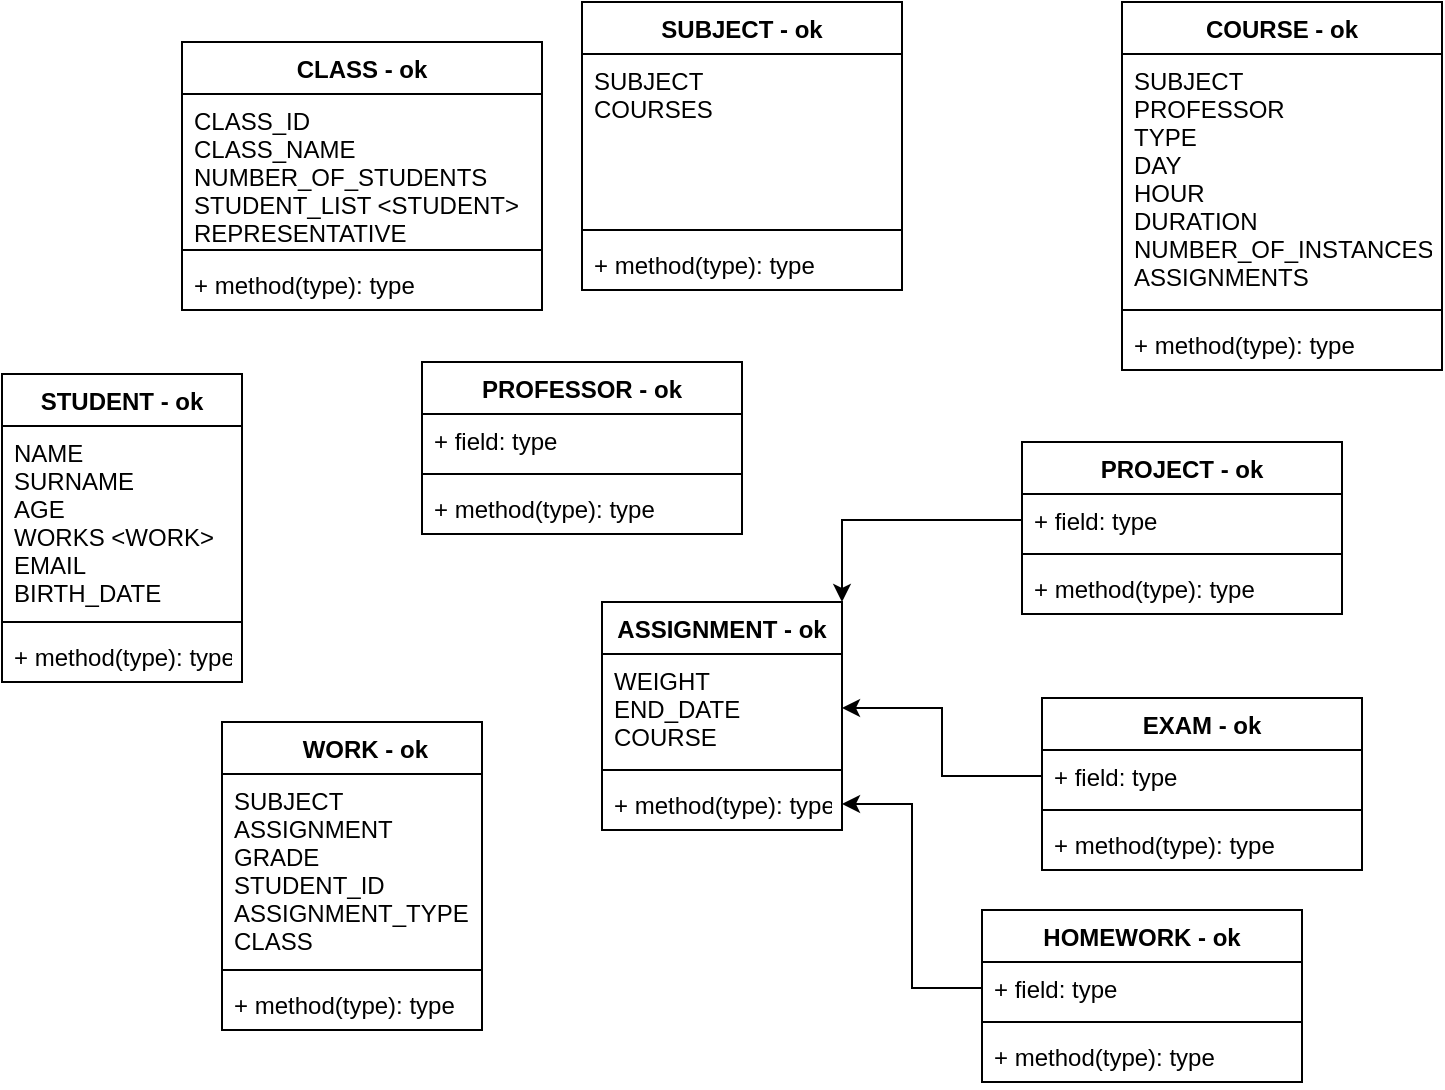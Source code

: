 <mxfile version="17.1.3" type="device"><diagram id="C5RBs43oDa-KdzZeNtuy" name="Page-1"><mxGraphModel dx="566" dy="660" grid="1" gridSize="10" guides="1" tooltips="1" connect="1" arrows="1" fold="1" page="1" pageScale="1" pageWidth="1169" pageHeight="827" math="0" shadow="0"><root><mxCell id="WIyWlLk6GJQsqaUBKTNV-0"/><mxCell id="WIyWlLk6GJQsqaUBKTNV-1" parent="WIyWlLk6GJQsqaUBKTNV-0"/><mxCell id="YUrH9EbM3QsyhuZnRjD7-0" value="PROFESSOR - ok" style="swimlane;fontStyle=1;align=center;verticalAlign=top;childLayout=stackLayout;horizontal=1;startSize=26;horizontalStack=0;resizeParent=1;resizeParentMax=0;resizeLast=0;collapsible=1;marginBottom=0;" vertex="1" parent="WIyWlLk6GJQsqaUBKTNV-1"><mxGeometry x="280" y="210" width="160" height="86" as="geometry"/></mxCell><mxCell id="YUrH9EbM3QsyhuZnRjD7-1" value="+ field: type" style="text;strokeColor=none;fillColor=none;align=left;verticalAlign=top;spacingLeft=4;spacingRight=4;overflow=hidden;rotatable=0;points=[[0,0.5],[1,0.5]];portConstraint=eastwest;" vertex="1" parent="YUrH9EbM3QsyhuZnRjD7-0"><mxGeometry y="26" width="160" height="26" as="geometry"/></mxCell><mxCell id="YUrH9EbM3QsyhuZnRjD7-2" value="" style="line;strokeWidth=1;fillColor=none;align=left;verticalAlign=middle;spacingTop=-1;spacingLeft=3;spacingRight=3;rotatable=0;labelPosition=right;points=[];portConstraint=eastwest;" vertex="1" parent="YUrH9EbM3QsyhuZnRjD7-0"><mxGeometry y="52" width="160" height="8" as="geometry"/></mxCell><mxCell id="YUrH9EbM3QsyhuZnRjD7-3" value="+ method(type): type" style="text;strokeColor=none;fillColor=none;align=left;verticalAlign=top;spacingLeft=4;spacingRight=4;overflow=hidden;rotatable=0;points=[[0,0.5],[1,0.5]];portConstraint=eastwest;" vertex="1" parent="YUrH9EbM3QsyhuZnRjD7-0"><mxGeometry y="60" width="160" height="26" as="geometry"/></mxCell><mxCell id="YUrH9EbM3QsyhuZnRjD7-4" value="STUDENT - ok" style="swimlane;fontStyle=1;align=center;verticalAlign=top;childLayout=stackLayout;horizontal=1;startSize=26;horizontalStack=0;resizeParent=1;resizeParentMax=0;resizeLast=0;collapsible=1;marginBottom=0;" vertex="1" parent="WIyWlLk6GJQsqaUBKTNV-1"><mxGeometry x="70" y="216" width="120" height="154" as="geometry"/></mxCell><mxCell id="YUrH9EbM3QsyhuZnRjD7-5" value="NAME&#10;SURNAME&#10;AGE&#10;WORKS &lt;WORK&gt;&#10;EMAIL&#10;BIRTH_DATE" style="text;strokeColor=none;fillColor=none;align=left;verticalAlign=top;spacingLeft=4;spacingRight=4;overflow=hidden;rotatable=0;points=[[0,0.5],[1,0.5]];portConstraint=eastwest;" vertex="1" parent="YUrH9EbM3QsyhuZnRjD7-4"><mxGeometry y="26" width="120" height="94" as="geometry"/></mxCell><mxCell id="YUrH9EbM3QsyhuZnRjD7-6" value="" style="line;strokeWidth=1;fillColor=none;align=left;verticalAlign=middle;spacingTop=-1;spacingLeft=3;spacingRight=3;rotatable=0;labelPosition=right;points=[];portConstraint=eastwest;" vertex="1" parent="YUrH9EbM3QsyhuZnRjD7-4"><mxGeometry y="120" width="120" height="8" as="geometry"/></mxCell><mxCell id="YUrH9EbM3QsyhuZnRjD7-7" value="+ method(type): type" style="text;strokeColor=none;fillColor=none;align=left;verticalAlign=top;spacingLeft=4;spacingRight=4;overflow=hidden;rotatable=0;points=[[0,0.5],[1,0.5]];portConstraint=eastwest;" vertex="1" parent="YUrH9EbM3QsyhuZnRjD7-4"><mxGeometry y="128" width="120" height="26" as="geometry"/></mxCell><mxCell id="YUrH9EbM3QsyhuZnRjD7-8" value="    WORK - ok" style="swimlane;fontStyle=1;align=center;verticalAlign=top;childLayout=stackLayout;horizontal=1;startSize=26;horizontalStack=0;resizeParent=1;resizeParentMax=0;resizeLast=0;collapsible=1;marginBottom=0;" vertex="1" parent="WIyWlLk6GJQsqaUBKTNV-1"><mxGeometry x="180" y="390" width="130" height="154" as="geometry"/></mxCell><mxCell id="YUrH9EbM3QsyhuZnRjD7-9" value="SUBJECT&#10;ASSIGNMENT&#10;GRADE&#10;STUDENT_ID&#10;ASSIGNMENT_TYPE&#10;CLASS" style="text;strokeColor=none;fillColor=none;align=left;verticalAlign=top;spacingLeft=4;spacingRight=4;overflow=hidden;rotatable=0;points=[[0,0.5],[1,0.5]];portConstraint=eastwest;" vertex="1" parent="YUrH9EbM3QsyhuZnRjD7-8"><mxGeometry y="26" width="130" height="94" as="geometry"/></mxCell><mxCell id="YUrH9EbM3QsyhuZnRjD7-10" value="" style="line;strokeWidth=1;fillColor=none;align=left;verticalAlign=middle;spacingTop=-1;spacingLeft=3;spacingRight=3;rotatable=0;labelPosition=right;points=[];portConstraint=eastwest;" vertex="1" parent="YUrH9EbM3QsyhuZnRjD7-8"><mxGeometry y="120" width="130" height="8" as="geometry"/></mxCell><mxCell id="YUrH9EbM3QsyhuZnRjD7-11" value="+ method(type): type" style="text;strokeColor=none;fillColor=none;align=left;verticalAlign=top;spacingLeft=4;spacingRight=4;overflow=hidden;rotatable=0;points=[[0,0.5],[1,0.5]];portConstraint=eastwest;" vertex="1" parent="YUrH9EbM3QsyhuZnRjD7-8"><mxGeometry y="128" width="130" height="26" as="geometry"/></mxCell><mxCell id="YUrH9EbM3QsyhuZnRjD7-12" value="SUBJECT - ok" style="swimlane;fontStyle=1;align=center;verticalAlign=top;childLayout=stackLayout;horizontal=1;startSize=26;horizontalStack=0;resizeParent=1;resizeParentMax=0;resizeLast=0;collapsible=1;marginBottom=0;" vertex="1" parent="WIyWlLk6GJQsqaUBKTNV-1"><mxGeometry x="360" y="30" width="160" height="144" as="geometry"/></mxCell><mxCell id="YUrH9EbM3QsyhuZnRjD7-13" value="SUBJECT&#10;COURSES" style="text;strokeColor=none;fillColor=none;align=left;verticalAlign=top;spacingLeft=4;spacingRight=4;overflow=hidden;rotatable=0;points=[[0,0.5],[1,0.5]];portConstraint=eastwest;" vertex="1" parent="YUrH9EbM3QsyhuZnRjD7-12"><mxGeometry y="26" width="160" height="84" as="geometry"/></mxCell><mxCell id="YUrH9EbM3QsyhuZnRjD7-14" value="" style="line;strokeWidth=1;fillColor=none;align=left;verticalAlign=middle;spacingTop=-1;spacingLeft=3;spacingRight=3;rotatable=0;labelPosition=right;points=[];portConstraint=eastwest;" vertex="1" parent="YUrH9EbM3QsyhuZnRjD7-12"><mxGeometry y="110" width="160" height="8" as="geometry"/></mxCell><mxCell id="YUrH9EbM3QsyhuZnRjD7-15" value="+ method(type): type" style="text;strokeColor=none;fillColor=none;align=left;verticalAlign=top;spacingLeft=4;spacingRight=4;overflow=hidden;rotatable=0;points=[[0,0.5],[1,0.5]];portConstraint=eastwest;" vertex="1" parent="YUrH9EbM3QsyhuZnRjD7-12"><mxGeometry y="118" width="160" height="26" as="geometry"/></mxCell><mxCell id="YUrH9EbM3QsyhuZnRjD7-16" value="HOMEWORK - ok" style="swimlane;fontStyle=1;align=center;verticalAlign=top;childLayout=stackLayout;horizontal=1;startSize=26;horizontalStack=0;resizeParent=1;resizeParentMax=0;resizeLast=0;collapsible=1;marginBottom=0;" vertex="1" parent="WIyWlLk6GJQsqaUBKTNV-1"><mxGeometry x="560" y="484" width="160" height="86" as="geometry"/></mxCell><mxCell id="YUrH9EbM3QsyhuZnRjD7-17" value="+ field: type" style="text;strokeColor=none;fillColor=none;align=left;verticalAlign=top;spacingLeft=4;spacingRight=4;overflow=hidden;rotatable=0;points=[[0,0.5],[1,0.5]];portConstraint=eastwest;" vertex="1" parent="YUrH9EbM3QsyhuZnRjD7-16"><mxGeometry y="26" width="160" height="26" as="geometry"/></mxCell><mxCell id="YUrH9EbM3QsyhuZnRjD7-18" value="" style="line;strokeWidth=1;fillColor=none;align=left;verticalAlign=middle;spacingTop=-1;spacingLeft=3;spacingRight=3;rotatable=0;labelPosition=right;points=[];portConstraint=eastwest;" vertex="1" parent="YUrH9EbM3QsyhuZnRjD7-16"><mxGeometry y="52" width="160" height="8" as="geometry"/></mxCell><mxCell id="YUrH9EbM3QsyhuZnRjD7-19" value="+ method(type): type" style="text;strokeColor=none;fillColor=none;align=left;verticalAlign=top;spacingLeft=4;spacingRight=4;overflow=hidden;rotatable=0;points=[[0,0.5],[1,0.5]];portConstraint=eastwest;" vertex="1" parent="YUrH9EbM3QsyhuZnRjD7-16"><mxGeometry y="60" width="160" height="26" as="geometry"/></mxCell><mxCell id="YUrH9EbM3QsyhuZnRjD7-52" value="PROJECT - ok&#10;" style="swimlane;fontStyle=1;align=center;verticalAlign=top;childLayout=stackLayout;horizontal=1;startSize=26;horizontalStack=0;resizeParent=1;resizeParentMax=0;resizeLast=0;collapsible=1;marginBottom=0;" vertex="1" parent="WIyWlLk6GJQsqaUBKTNV-1"><mxGeometry x="580" y="250" width="160" height="86" as="geometry"/></mxCell><mxCell id="YUrH9EbM3QsyhuZnRjD7-53" value="+ field: type" style="text;strokeColor=none;fillColor=none;align=left;verticalAlign=top;spacingLeft=4;spacingRight=4;overflow=hidden;rotatable=0;points=[[0,0.5],[1,0.5]];portConstraint=eastwest;" vertex="1" parent="YUrH9EbM3QsyhuZnRjD7-52"><mxGeometry y="26" width="160" height="26" as="geometry"/></mxCell><mxCell id="YUrH9EbM3QsyhuZnRjD7-54" value="" style="line;strokeWidth=1;fillColor=none;align=left;verticalAlign=middle;spacingTop=-1;spacingLeft=3;spacingRight=3;rotatable=0;labelPosition=right;points=[];portConstraint=eastwest;" vertex="1" parent="YUrH9EbM3QsyhuZnRjD7-52"><mxGeometry y="52" width="160" height="8" as="geometry"/></mxCell><mxCell id="YUrH9EbM3QsyhuZnRjD7-55" value="+ method(type): type" style="text;strokeColor=none;fillColor=none;align=left;verticalAlign=top;spacingLeft=4;spacingRight=4;overflow=hidden;rotatable=0;points=[[0,0.5],[1,0.5]];portConstraint=eastwest;" vertex="1" parent="YUrH9EbM3QsyhuZnRjD7-52"><mxGeometry y="60" width="160" height="26" as="geometry"/></mxCell><mxCell id="YUrH9EbM3QsyhuZnRjD7-56" value="EXAM - ok" style="swimlane;fontStyle=1;align=center;verticalAlign=top;childLayout=stackLayout;horizontal=1;startSize=26;horizontalStack=0;resizeParent=1;resizeParentMax=0;resizeLast=0;collapsible=1;marginBottom=0;" vertex="1" parent="WIyWlLk6GJQsqaUBKTNV-1"><mxGeometry x="590" y="378" width="160" height="86" as="geometry"/></mxCell><mxCell id="YUrH9EbM3QsyhuZnRjD7-57" value="+ field: type" style="text;strokeColor=none;fillColor=none;align=left;verticalAlign=top;spacingLeft=4;spacingRight=4;overflow=hidden;rotatable=0;points=[[0,0.5],[1,0.5]];portConstraint=eastwest;" vertex="1" parent="YUrH9EbM3QsyhuZnRjD7-56"><mxGeometry y="26" width="160" height="26" as="geometry"/></mxCell><mxCell id="YUrH9EbM3QsyhuZnRjD7-58" value="" style="line;strokeWidth=1;fillColor=none;align=left;verticalAlign=middle;spacingTop=-1;spacingLeft=3;spacingRight=3;rotatable=0;labelPosition=right;points=[];portConstraint=eastwest;" vertex="1" parent="YUrH9EbM3QsyhuZnRjD7-56"><mxGeometry y="52" width="160" height="8" as="geometry"/></mxCell><mxCell id="YUrH9EbM3QsyhuZnRjD7-59" value="+ method(type): type" style="text;strokeColor=none;fillColor=none;align=left;verticalAlign=top;spacingLeft=4;spacingRight=4;overflow=hidden;rotatable=0;points=[[0,0.5],[1,0.5]];portConstraint=eastwest;" vertex="1" parent="YUrH9EbM3QsyhuZnRjD7-56"><mxGeometry y="60" width="160" height="26" as="geometry"/></mxCell><mxCell id="YUrH9EbM3QsyhuZnRjD7-60" value="CLASS - ok" style="swimlane;fontStyle=1;align=center;verticalAlign=top;childLayout=stackLayout;horizontal=1;startSize=26;horizontalStack=0;resizeParent=1;resizeParentMax=0;resizeLast=0;collapsible=1;marginBottom=0;" vertex="1" parent="WIyWlLk6GJQsqaUBKTNV-1"><mxGeometry x="160" y="50" width="180" height="134" as="geometry"/></mxCell><mxCell id="YUrH9EbM3QsyhuZnRjD7-61" value="CLASS_ID&#10;CLASS_NAME&#10;NUMBER_OF_STUDENTS&#10;STUDENT_LIST &lt;STUDENT&gt;&#10;REPRESENTATIVE" style="text;strokeColor=none;fillColor=none;align=left;verticalAlign=top;spacingLeft=4;spacingRight=4;overflow=hidden;rotatable=0;points=[[0,0.5],[1,0.5]];portConstraint=eastwest;" vertex="1" parent="YUrH9EbM3QsyhuZnRjD7-60"><mxGeometry y="26" width="180" height="74" as="geometry"/></mxCell><mxCell id="YUrH9EbM3QsyhuZnRjD7-62" value="" style="line;strokeWidth=1;fillColor=none;align=left;verticalAlign=middle;spacingTop=-1;spacingLeft=3;spacingRight=3;rotatable=0;labelPosition=right;points=[];portConstraint=eastwest;" vertex="1" parent="YUrH9EbM3QsyhuZnRjD7-60"><mxGeometry y="100" width="180" height="8" as="geometry"/></mxCell><mxCell id="YUrH9EbM3QsyhuZnRjD7-63" value="+ method(type): type" style="text;strokeColor=none;fillColor=none;align=left;verticalAlign=top;spacingLeft=4;spacingRight=4;overflow=hidden;rotatable=0;points=[[0,0.5],[1,0.5]];portConstraint=eastwest;" vertex="1" parent="YUrH9EbM3QsyhuZnRjD7-60"><mxGeometry y="108" width="180" height="26" as="geometry"/></mxCell><mxCell id="YUrH9EbM3QsyhuZnRjD7-68" value="ASSIGNMENT - ok&#10;" style="swimlane;fontStyle=1;align=center;verticalAlign=top;childLayout=stackLayout;horizontal=1;startSize=26;horizontalStack=0;resizeParent=1;resizeParentMax=0;resizeLast=0;collapsible=1;marginBottom=0;" vertex="1" parent="WIyWlLk6GJQsqaUBKTNV-1"><mxGeometry x="370" y="330" width="120" height="114" as="geometry"/></mxCell><mxCell id="YUrH9EbM3QsyhuZnRjD7-69" value="WEIGHT&#10;END_DATE&#10;COURSE&#10;" style="text;strokeColor=none;fillColor=none;align=left;verticalAlign=top;spacingLeft=4;spacingRight=4;overflow=hidden;rotatable=0;points=[[0,0.5],[1,0.5]];portConstraint=eastwest;" vertex="1" parent="YUrH9EbM3QsyhuZnRjD7-68"><mxGeometry y="26" width="120" height="54" as="geometry"/></mxCell><mxCell id="YUrH9EbM3QsyhuZnRjD7-70" value="" style="line;strokeWidth=1;fillColor=none;align=left;verticalAlign=middle;spacingTop=-1;spacingLeft=3;spacingRight=3;rotatable=0;labelPosition=right;points=[];portConstraint=eastwest;" vertex="1" parent="YUrH9EbM3QsyhuZnRjD7-68"><mxGeometry y="80" width="120" height="8" as="geometry"/></mxCell><mxCell id="YUrH9EbM3QsyhuZnRjD7-71" value="+ method(type): type" style="text;strokeColor=none;fillColor=none;align=left;verticalAlign=top;spacingLeft=4;spacingRight=4;overflow=hidden;rotatable=0;points=[[0,0.5],[1,0.5]];portConstraint=eastwest;" vertex="1" parent="YUrH9EbM3QsyhuZnRjD7-68"><mxGeometry y="88" width="120" height="26" as="geometry"/></mxCell><mxCell id="YUrH9EbM3QsyhuZnRjD7-72" value="COURSE - ok" style="swimlane;fontStyle=1;align=center;verticalAlign=top;childLayout=stackLayout;horizontal=1;startSize=26;horizontalStack=0;resizeParent=1;resizeParentMax=0;resizeLast=0;collapsible=1;marginBottom=0;" vertex="1" parent="WIyWlLk6GJQsqaUBKTNV-1"><mxGeometry x="630" y="30" width="160" height="184" as="geometry"/></mxCell><mxCell id="YUrH9EbM3QsyhuZnRjD7-73" value="SUBJECT&#10;PROFESSOR&#10;TYPE&#10;DAY&#10;HOUR&#10;DURATION&#10;NUMBER_OF_INSTANCES&#10;ASSIGNMENTS" style="text;strokeColor=none;fillColor=none;align=left;verticalAlign=top;spacingLeft=4;spacingRight=4;overflow=hidden;rotatable=0;points=[[0,0.5],[1,0.5]];portConstraint=eastwest;" vertex="1" parent="YUrH9EbM3QsyhuZnRjD7-72"><mxGeometry y="26" width="160" height="124" as="geometry"/></mxCell><mxCell id="YUrH9EbM3QsyhuZnRjD7-74" value="" style="line;strokeWidth=1;fillColor=none;align=left;verticalAlign=middle;spacingTop=-1;spacingLeft=3;spacingRight=3;rotatable=0;labelPosition=right;points=[];portConstraint=eastwest;" vertex="1" parent="YUrH9EbM3QsyhuZnRjD7-72"><mxGeometry y="150" width="160" height="8" as="geometry"/></mxCell><mxCell id="YUrH9EbM3QsyhuZnRjD7-75" value="+ method(type): type" style="text;strokeColor=none;fillColor=none;align=left;verticalAlign=top;spacingLeft=4;spacingRight=4;overflow=hidden;rotatable=0;points=[[0,0.5],[1,0.5]];portConstraint=eastwest;" vertex="1" parent="YUrH9EbM3QsyhuZnRjD7-72"><mxGeometry y="158" width="160" height="26" as="geometry"/></mxCell><mxCell id="YUrH9EbM3QsyhuZnRjD7-105" style="edgeStyle=orthogonalEdgeStyle;rounded=0;orthogonalLoop=1;jettySize=auto;html=1;exitX=0;exitY=0.5;exitDx=0;exitDy=0;entryX=1;entryY=0;entryDx=0;entryDy=0;" edge="1" parent="WIyWlLk6GJQsqaUBKTNV-1" source="YUrH9EbM3QsyhuZnRjD7-53" target="YUrH9EbM3QsyhuZnRjD7-68"><mxGeometry relative="1" as="geometry"/></mxCell><mxCell id="YUrH9EbM3QsyhuZnRjD7-106" style="edgeStyle=orthogonalEdgeStyle;rounded=0;orthogonalLoop=1;jettySize=auto;html=1;exitX=0;exitY=0.5;exitDx=0;exitDy=0;" edge="1" parent="WIyWlLk6GJQsqaUBKTNV-1" source="YUrH9EbM3QsyhuZnRjD7-57" target="YUrH9EbM3QsyhuZnRjD7-69"><mxGeometry relative="1" as="geometry"/></mxCell><mxCell id="YUrH9EbM3QsyhuZnRjD7-107" style="edgeStyle=orthogonalEdgeStyle;rounded=0;orthogonalLoop=1;jettySize=auto;html=1;exitX=0;exitY=0.5;exitDx=0;exitDy=0;entryX=1;entryY=0.5;entryDx=0;entryDy=0;" edge="1" parent="WIyWlLk6GJQsqaUBKTNV-1" source="YUrH9EbM3QsyhuZnRjD7-17" target="YUrH9EbM3QsyhuZnRjD7-71"><mxGeometry relative="1" as="geometry"/></mxCell></root></mxGraphModel></diagram></mxfile>